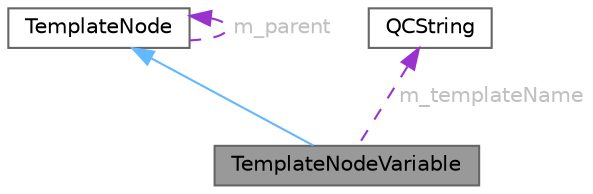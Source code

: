 digraph "TemplateNodeVariable"
{
 // INTERACTIVE_SVG=YES
 // LATEX_PDF_SIZE
  bgcolor="transparent";
  edge [fontname=Helvetica,fontsize=10,labelfontname=Helvetica,labelfontsize=10];
  node [fontname=Helvetica,fontsize=10,shape=box,height=0.2,width=0.4];
  Node1 [label="TemplateNodeVariable",height=0.2,width=0.4,color="gray40", fillcolor="grey60", style="filled", fontcolor="black",tooltip="Class representing a variable in a template."];
  Node2 -> Node1 [dir="back",color="steelblue1",style="solid"];
  Node2 [label="TemplateNode",height=0.2,width=0.4,color="gray40", fillcolor="white", style="filled",URL="$d6/d53/class_template_node.html",tooltip="Base class of all nodes in a template's AST."];
  Node2 -> Node2 [dir="back",color="darkorchid3",style="dashed",label=" m_parent",fontcolor="grey" ];
  Node3 -> Node1 [dir="back",color="darkorchid3",style="dashed",label=" m_templateName",fontcolor="grey" ];
  Node3 [label="QCString",height=0.2,width=0.4,color="gray40", fillcolor="white", style="filled",URL="$d9/d45/class_q_c_string.html",tooltip="This is an alternative implementation of QCString."];
}
